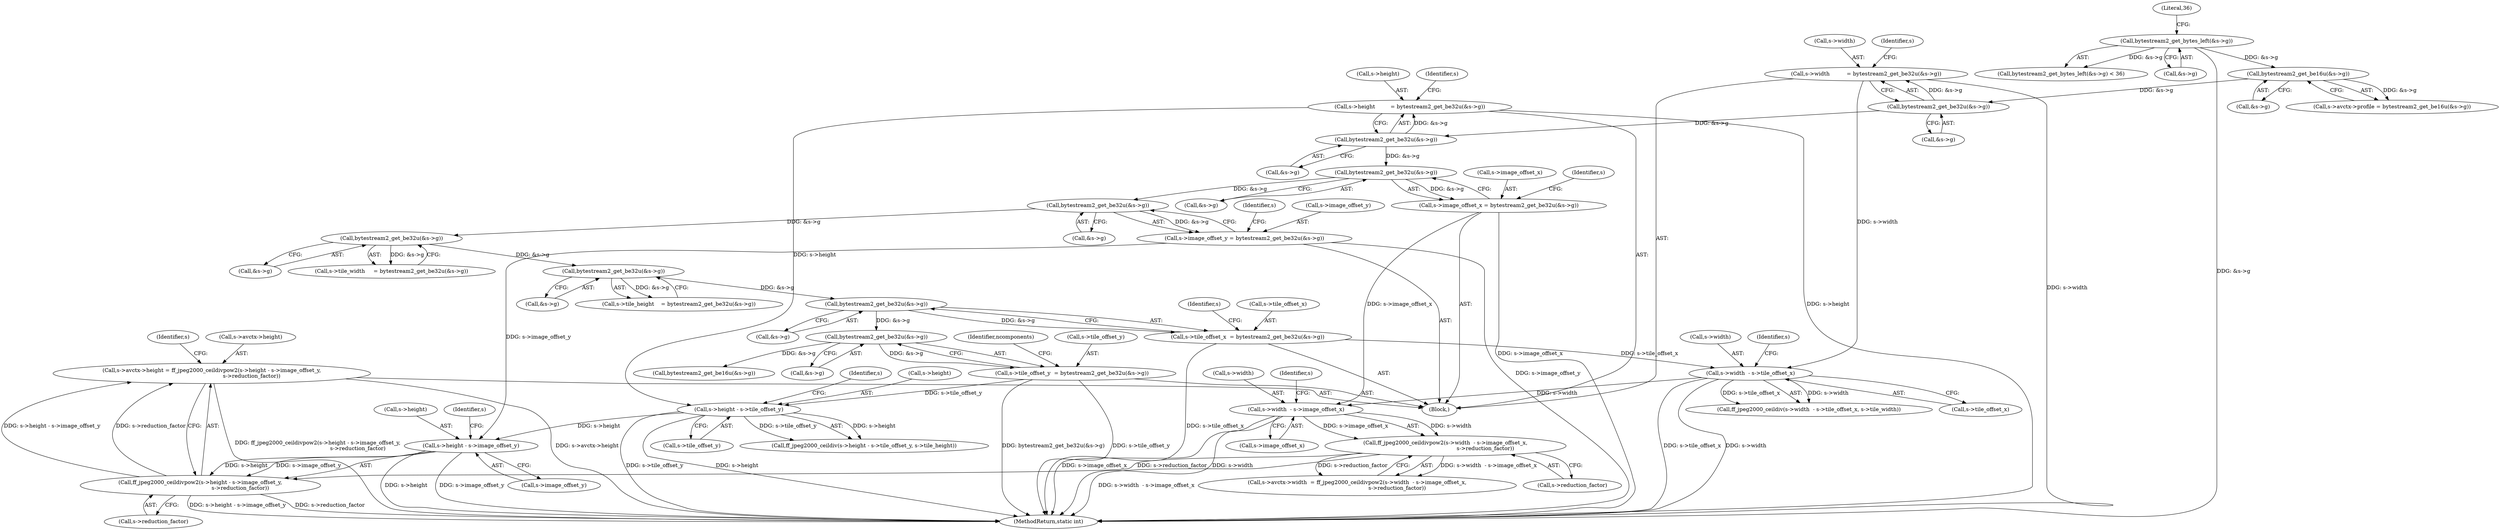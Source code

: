digraph "0_FFmpeg_8bb11c3ca77b52e05a9ed1496a65f8a76e6e2d8f@integer" {
"1000592" [label="(Call,s->avctx->height = ff_jpeg2000_ceildivpow2(s->height - s->image_offset_y,\n                                               s->reduction_factor))"];
"1000598" [label="(Call,ff_jpeg2000_ceildivpow2(s->height - s->image_offset_y,\n                                               s->reduction_factor))"];
"1000599" [label="(Call,s->height - s->image_offset_y)"];
"1000453" [label="(Call,s->height - s->tile_offset_y)"];
"1000159" [label="(Call,s->height         = bytestream2_get_be32u(&s->g))"];
"1000163" [label="(Call,bytestream2_get_be32u(&s->g))"];
"1000154" [label="(Call,bytestream2_get_be32u(&s->g))"];
"1000145" [label="(Call,bytestream2_get_be16u(&s->g))"];
"1000131" [label="(Call,bytestream2_get_bytes_left(&s->g))"];
"1000213" [label="(Call,s->tile_offset_y  = bytestream2_get_be32u(&s->g))"];
"1000217" [label="(Call,bytestream2_get_be32u(&s->g))"];
"1000208" [label="(Call,bytestream2_get_be32u(&s->g))"];
"1000199" [label="(Call,bytestream2_get_be32u(&s->g))"];
"1000190" [label="(Call,bytestream2_get_be32u(&s->g))"];
"1000181" [label="(Call,bytestream2_get_be32u(&s->g))"];
"1000172" [label="(Call,bytestream2_get_be32u(&s->g))"];
"1000177" [label="(Call,s->image_offset_y = bytestream2_get_be32u(&s->g))"];
"1000581" [label="(Call,ff_jpeg2000_ceildivpow2(s->width  - s->image_offset_x,\n                                               s->reduction_factor))"];
"1000582" [label="(Call,s->width  - s->image_offset_x)"];
"1000438" [label="(Call,s->width  - s->tile_offset_x)"];
"1000150" [label="(Call,s->width          = bytestream2_get_be32u(&s->g))"];
"1000204" [label="(Call,s->tile_offset_x  = bytestream2_get_be32u(&s->g))"];
"1000168" [label="(Call,s->image_offset_x = bytestream2_get_be32u(&s->g))"];
"1000130" [label="(Call,bytestream2_get_bytes_left(&s->g) < 36)"];
"1000179" [label="(Identifier,s)"];
"1000453" [label="(Call,s->height - s->tile_offset_y)"];
"1000437" [label="(Call,ff_jpeg2000_ceildiv(s->width  - s->tile_offset_x, s->tile_width))"];
"1000439" [label="(Call,s->width)"];
"1000600" [label="(Call,s->height)"];
"1000454" [label="(Call,s->height)"];
"1000204" [label="(Call,s->tile_offset_x  = bytestream2_get_be32u(&s->g))"];
"1000170" [label="(Identifier,s)"];
"1000145" [label="(Call,bytestream2_get_be16u(&s->g))"];
"1000461" [label="(Identifier,s)"];
"1000163" [label="(Call,bytestream2_get_be32u(&s->g))"];
"1000199" [label="(Call,bytestream2_get_be32u(&s->g))"];
"1000223" [label="(Identifier,ncomponents)"];
"1000182" [label="(Call,&s->g)"];
"1000114" [label="(Block,)"];
"1000583" [label="(Call,s->width)"];
"1000151" [label="(Call,s->width)"];
"1000136" [label="(Literal,36)"];
"1000215" [label="(Identifier,s)"];
"1000599" [label="(Call,s->height - s->image_offset_y)"];
"1000188" [label="(Identifier,s)"];
"1000590" [label="(Identifier,s)"];
"1000205" [label="(Call,s->tile_offset_x)"];
"1000603" [label="(Call,s->image_offset_y)"];
"1000213" [label="(Call,s->tile_offset_y  = bytestream2_get_be32u(&s->g))"];
"1000178" [label="(Call,s->image_offset_y)"];
"1000191" [label="(Call,&s->g)"];
"1000173" [label="(Call,&s->g)"];
"1000190" [label="(Call,bytestream2_get_be32u(&s->g))"];
"1000582" [label="(Call,s->width  - s->image_offset_x)"];
"1000186" [label="(Call,s->tile_width     = bytestream2_get_be32u(&s->g))"];
"1000208" [label="(Call,bytestream2_get_be32u(&s->g))"];
"1000168" [label="(Call,s->image_offset_x = bytestream2_get_be32u(&s->g))"];
"1000457" [label="(Call,s->tile_offset_y)"];
"1000150" [label="(Call,s->width          = bytestream2_get_be32u(&s->g))"];
"1000131" [label="(Call,bytestream2_get_bytes_left(&s->g))"];
"1000779" [label="(MethodReturn,static int)"];
"1000581" [label="(Call,ff_jpeg2000_ceildivpow2(s->width  - s->image_offset_x,\n                                               s->reduction_factor))"];
"1000575" [label="(Call,s->avctx->width  = ff_jpeg2000_ceildivpow2(s->width  - s->image_offset_x,\n                                               s->reduction_factor))"];
"1000200" [label="(Call,&s->g)"];
"1000159" [label="(Call,s->height         = bytestream2_get_be32u(&s->g))"];
"1000607" [label="(Identifier,s)"];
"1000224" [label="(Call,bytestream2_get_be16u(&s->g))"];
"1000172" [label="(Call,bytestream2_get_be32u(&s->g))"];
"1000217" [label="(Call,bytestream2_get_be32u(&s->g))"];
"1000161" [label="(Identifier,s)"];
"1000195" [label="(Call,s->tile_height    = bytestream2_get_be32u(&s->g))"];
"1000598" [label="(Call,ff_jpeg2000_ceildivpow2(s->height - s->image_offset_y,\n                                               s->reduction_factor))"];
"1000614" [label="(Identifier,s)"];
"1000606" [label="(Call,s->reduction_factor)"];
"1000592" [label="(Call,s->avctx->height = ff_jpeg2000_ceildivpow2(s->height - s->image_offset_y,\n                                               s->reduction_factor))"];
"1000586" [label="(Call,s->image_offset_x)"];
"1000218" [label="(Call,&s->g)"];
"1000442" [label="(Call,s->tile_offset_x)"];
"1000214" [label="(Call,s->tile_offset_y)"];
"1000181" [label="(Call,bytestream2_get_be32u(&s->g))"];
"1000177" [label="(Call,s->image_offset_y = bytestream2_get_be32u(&s->g))"];
"1000209" [label="(Call,&s->g)"];
"1000593" [label="(Call,s->avctx->height)"];
"1000155" [label="(Call,&s->g)"];
"1000139" [label="(Call,s->avctx->profile = bytestream2_get_be16u(&s->g))"];
"1000164" [label="(Call,&s->g)"];
"1000160" [label="(Call,s->height)"];
"1000154" [label="(Call,bytestream2_get_be32u(&s->g))"];
"1000589" [label="(Call,s->reduction_factor)"];
"1000169" [label="(Call,s->image_offset_x)"];
"1000146" [label="(Call,&s->g)"];
"1000132" [label="(Call,&s->g)"];
"1000438" [label="(Call,s->width  - s->tile_offset_x)"];
"1000446" [label="(Identifier,s)"];
"1000452" [label="(Call,ff_jpeg2000_ceildiv(s->height - s->tile_offset_y, s->tile_height))"];
"1000592" -> "1000114"  [label="AST: "];
"1000592" -> "1000598"  [label="CFG: "];
"1000593" -> "1000592"  [label="AST: "];
"1000598" -> "1000592"  [label="AST: "];
"1000614" -> "1000592"  [label="CFG: "];
"1000592" -> "1000779"  [label="DDG: ff_jpeg2000_ceildivpow2(s->height - s->image_offset_y,\n                                               s->reduction_factor)"];
"1000592" -> "1000779"  [label="DDG: s->avctx->height"];
"1000598" -> "1000592"  [label="DDG: s->height - s->image_offset_y"];
"1000598" -> "1000592"  [label="DDG: s->reduction_factor"];
"1000598" -> "1000606"  [label="CFG: "];
"1000599" -> "1000598"  [label="AST: "];
"1000606" -> "1000598"  [label="AST: "];
"1000598" -> "1000779"  [label="DDG: s->height - s->image_offset_y"];
"1000598" -> "1000779"  [label="DDG: s->reduction_factor"];
"1000599" -> "1000598"  [label="DDG: s->height"];
"1000599" -> "1000598"  [label="DDG: s->image_offset_y"];
"1000581" -> "1000598"  [label="DDG: s->reduction_factor"];
"1000599" -> "1000603"  [label="CFG: "];
"1000600" -> "1000599"  [label="AST: "];
"1000603" -> "1000599"  [label="AST: "];
"1000607" -> "1000599"  [label="CFG: "];
"1000599" -> "1000779"  [label="DDG: s->height"];
"1000599" -> "1000779"  [label="DDG: s->image_offset_y"];
"1000453" -> "1000599"  [label="DDG: s->height"];
"1000177" -> "1000599"  [label="DDG: s->image_offset_y"];
"1000453" -> "1000452"  [label="AST: "];
"1000453" -> "1000457"  [label="CFG: "];
"1000454" -> "1000453"  [label="AST: "];
"1000457" -> "1000453"  [label="AST: "];
"1000461" -> "1000453"  [label="CFG: "];
"1000453" -> "1000779"  [label="DDG: s->tile_offset_y"];
"1000453" -> "1000779"  [label="DDG: s->height"];
"1000453" -> "1000452"  [label="DDG: s->height"];
"1000453" -> "1000452"  [label="DDG: s->tile_offset_y"];
"1000159" -> "1000453"  [label="DDG: s->height"];
"1000213" -> "1000453"  [label="DDG: s->tile_offset_y"];
"1000159" -> "1000114"  [label="AST: "];
"1000159" -> "1000163"  [label="CFG: "];
"1000160" -> "1000159"  [label="AST: "];
"1000163" -> "1000159"  [label="AST: "];
"1000170" -> "1000159"  [label="CFG: "];
"1000159" -> "1000779"  [label="DDG: s->height"];
"1000163" -> "1000159"  [label="DDG: &s->g"];
"1000163" -> "1000164"  [label="CFG: "];
"1000164" -> "1000163"  [label="AST: "];
"1000154" -> "1000163"  [label="DDG: &s->g"];
"1000163" -> "1000172"  [label="DDG: &s->g"];
"1000154" -> "1000150"  [label="AST: "];
"1000154" -> "1000155"  [label="CFG: "];
"1000155" -> "1000154"  [label="AST: "];
"1000150" -> "1000154"  [label="CFG: "];
"1000154" -> "1000150"  [label="DDG: &s->g"];
"1000145" -> "1000154"  [label="DDG: &s->g"];
"1000145" -> "1000139"  [label="AST: "];
"1000145" -> "1000146"  [label="CFG: "];
"1000146" -> "1000145"  [label="AST: "];
"1000139" -> "1000145"  [label="CFG: "];
"1000145" -> "1000139"  [label="DDG: &s->g"];
"1000131" -> "1000145"  [label="DDG: &s->g"];
"1000131" -> "1000130"  [label="AST: "];
"1000131" -> "1000132"  [label="CFG: "];
"1000132" -> "1000131"  [label="AST: "];
"1000136" -> "1000131"  [label="CFG: "];
"1000131" -> "1000779"  [label="DDG: &s->g"];
"1000131" -> "1000130"  [label="DDG: &s->g"];
"1000213" -> "1000114"  [label="AST: "];
"1000213" -> "1000217"  [label="CFG: "];
"1000214" -> "1000213"  [label="AST: "];
"1000217" -> "1000213"  [label="AST: "];
"1000223" -> "1000213"  [label="CFG: "];
"1000213" -> "1000779"  [label="DDG: bytestream2_get_be32u(&s->g)"];
"1000213" -> "1000779"  [label="DDG: s->tile_offset_y"];
"1000217" -> "1000213"  [label="DDG: &s->g"];
"1000217" -> "1000218"  [label="CFG: "];
"1000218" -> "1000217"  [label="AST: "];
"1000208" -> "1000217"  [label="DDG: &s->g"];
"1000217" -> "1000224"  [label="DDG: &s->g"];
"1000208" -> "1000204"  [label="AST: "];
"1000208" -> "1000209"  [label="CFG: "];
"1000209" -> "1000208"  [label="AST: "];
"1000204" -> "1000208"  [label="CFG: "];
"1000208" -> "1000204"  [label="DDG: &s->g"];
"1000199" -> "1000208"  [label="DDG: &s->g"];
"1000199" -> "1000195"  [label="AST: "];
"1000199" -> "1000200"  [label="CFG: "];
"1000200" -> "1000199"  [label="AST: "];
"1000195" -> "1000199"  [label="CFG: "];
"1000199" -> "1000195"  [label="DDG: &s->g"];
"1000190" -> "1000199"  [label="DDG: &s->g"];
"1000190" -> "1000186"  [label="AST: "];
"1000190" -> "1000191"  [label="CFG: "];
"1000191" -> "1000190"  [label="AST: "];
"1000186" -> "1000190"  [label="CFG: "];
"1000190" -> "1000186"  [label="DDG: &s->g"];
"1000181" -> "1000190"  [label="DDG: &s->g"];
"1000181" -> "1000177"  [label="AST: "];
"1000181" -> "1000182"  [label="CFG: "];
"1000182" -> "1000181"  [label="AST: "];
"1000177" -> "1000181"  [label="CFG: "];
"1000181" -> "1000177"  [label="DDG: &s->g"];
"1000172" -> "1000181"  [label="DDG: &s->g"];
"1000172" -> "1000168"  [label="AST: "];
"1000172" -> "1000173"  [label="CFG: "];
"1000173" -> "1000172"  [label="AST: "];
"1000168" -> "1000172"  [label="CFG: "];
"1000172" -> "1000168"  [label="DDG: &s->g"];
"1000177" -> "1000114"  [label="AST: "];
"1000178" -> "1000177"  [label="AST: "];
"1000188" -> "1000177"  [label="CFG: "];
"1000177" -> "1000779"  [label="DDG: s->image_offset_y"];
"1000581" -> "1000575"  [label="AST: "];
"1000581" -> "1000589"  [label="CFG: "];
"1000582" -> "1000581"  [label="AST: "];
"1000589" -> "1000581"  [label="AST: "];
"1000575" -> "1000581"  [label="CFG: "];
"1000581" -> "1000779"  [label="DDG: s->width  - s->image_offset_x"];
"1000581" -> "1000575"  [label="DDG: s->width  - s->image_offset_x"];
"1000581" -> "1000575"  [label="DDG: s->reduction_factor"];
"1000582" -> "1000581"  [label="DDG: s->width"];
"1000582" -> "1000581"  [label="DDG: s->image_offset_x"];
"1000582" -> "1000586"  [label="CFG: "];
"1000583" -> "1000582"  [label="AST: "];
"1000586" -> "1000582"  [label="AST: "];
"1000590" -> "1000582"  [label="CFG: "];
"1000582" -> "1000779"  [label="DDG: s->width"];
"1000582" -> "1000779"  [label="DDG: s->image_offset_x"];
"1000438" -> "1000582"  [label="DDG: s->width"];
"1000168" -> "1000582"  [label="DDG: s->image_offset_x"];
"1000438" -> "1000437"  [label="AST: "];
"1000438" -> "1000442"  [label="CFG: "];
"1000439" -> "1000438"  [label="AST: "];
"1000442" -> "1000438"  [label="AST: "];
"1000446" -> "1000438"  [label="CFG: "];
"1000438" -> "1000779"  [label="DDG: s->tile_offset_x"];
"1000438" -> "1000779"  [label="DDG: s->width"];
"1000438" -> "1000437"  [label="DDG: s->width"];
"1000438" -> "1000437"  [label="DDG: s->tile_offset_x"];
"1000150" -> "1000438"  [label="DDG: s->width"];
"1000204" -> "1000438"  [label="DDG: s->tile_offset_x"];
"1000150" -> "1000114"  [label="AST: "];
"1000151" -> "1000150"  [label="AST: "];
"1000161" -> "1000150"  [label="CFG: "];
"1000150" -> "1000779"  [label="DDG: s->width"];
"1000204" -> "1000114"  [label="AST: "];
"1000205" -> "1000204"  [label="AST: "];
"1000215" -> "1000204"  [label="CFG: "];
"1000204" -> "1000779"  [label="DDG: s->tile_offset_x"];
"1000168" -> "1000114"  [label="AST: "];
"1000169" -> "1000168"  [label="AST: "];
"1000179" -> "1000168"  [label="CFG: "];
"1000168" -> "1000779"  [label="DDG: s->image_offset_x"];
}
